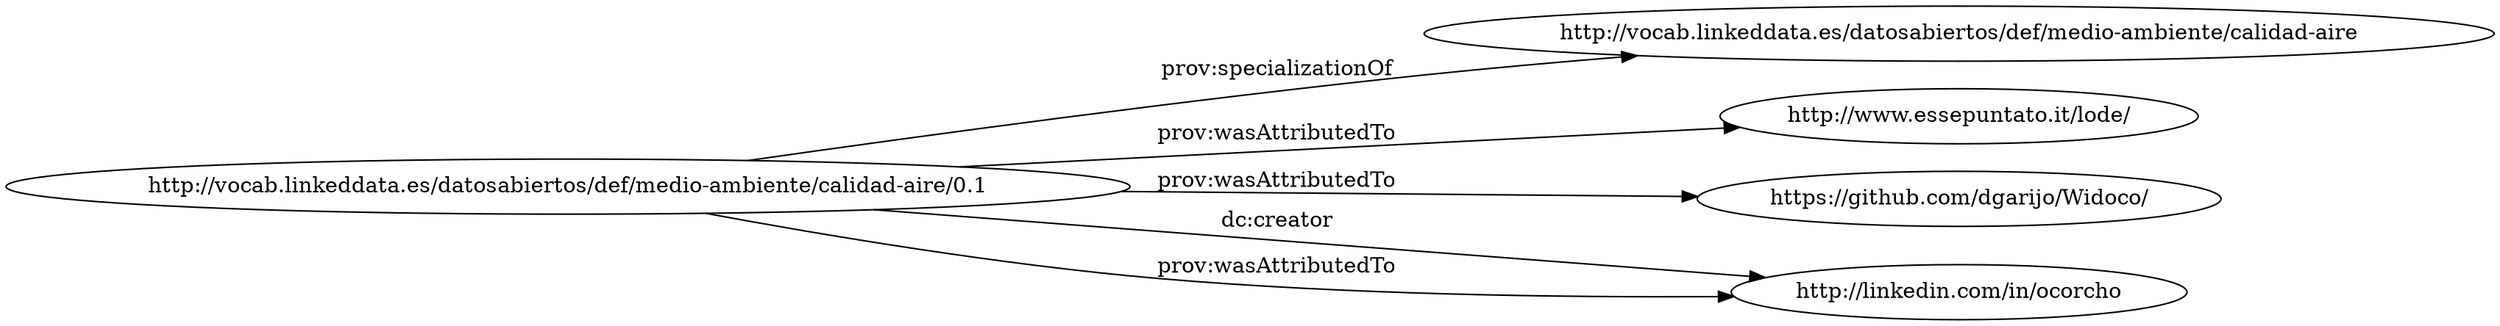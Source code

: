 digraph ar2dtool_diagram { 
rankdir=LR;
size="1501"
	"http://vocab.linkeddata.es/datosabiertos/def/medio-ambiente/calidad-aire/0.1" -> "http://vocab.linkeddata.es/datosabiertos/def/medio-ambiente/calidad-aire" [ label = "prov:specializationOf" ];
	"http://vocab.linkeddata.es/datosabiertos/def/medio-ambiente/calidad-aire/0.1" -> "http://www.essepuntato.it/lode/" [ label = "prov:wasAttributedTo" ];
	"http://vocab.linkeddata.es/datosabiertos/def/medio-ambiente/calidad-aire/0.1" -> "https://github.com/dgarijo/Widoco/" [ label = "prov:wasAttributedTo" ];
	"http://vocab.linkeddata.es/datosabiertos/def/medio-ambiente/calidad-aire/0.1" -> "http://linkedin.com/in/ocorcho" [ label = "dc:creator" ];
	"http://vocab.linkeddata.es/datosabiertos/def/medio-ambiente/calidad-aire/0.1" -> "http://linkedin.com/in/ocorcho" [ label = "prov:wasAttributedTo" ];

}

